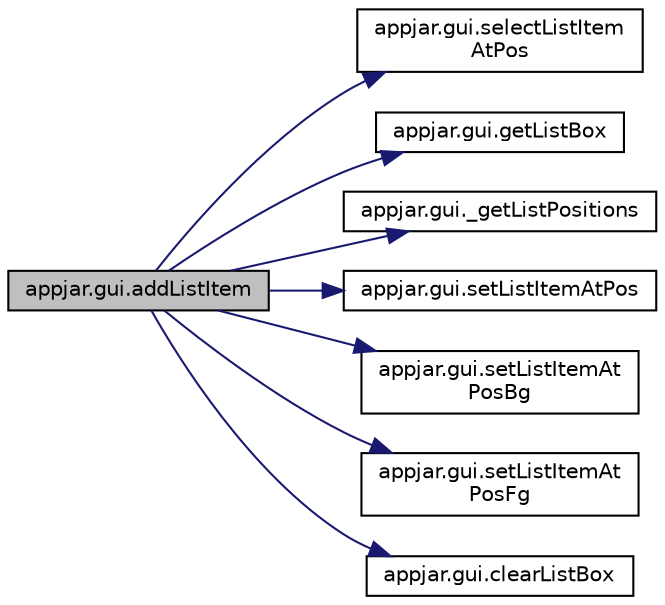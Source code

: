digraph "appjar.gui.addListItem"
{
  edge [fontname="Helvetica",fontsize="10",labelfontname="Helvetica",labelfontsize="10"];
  node [fontname="Helvetica",fontsize="10",shape=record];
  rankdir="LR";
  Node645 [label="appjar.gui.addListItem",height=0.2,width=0.4,color="black", fillcolor="grey75", style="filled", fontcolor="black"];
  Node645 -> Node646 [color="midnightblue",fontsize="10",style="solid",fontname="Helvetica"];
  Node646 [label="appjar.gui.selectListItem\lAtPos",height=0.2,width=0.4,color="black", fillcolor="white", style="filled",URL="$classappjar_1_1gui.html#a4f24bf3600063033168c17f772669e82"];
  Node645 -> Node647 [color="midnightblue",fontsize="10",style="solid",fontname="Helvetica"];
  Node647 [label="appjar.gui.getListBox",height=0.2,width=0.4,color="black", fillcolor="white", style="filled",URL="$classappjar_1_1gui.html#a6266e455fb9947064f36990417ab9e70"];
  Node645 -> Node648 [color="midnightblue",fontsize="10",style="solid",fontname="Helvetica"];
  Node648 [label="appjar.gui._getListPositions",height=0.2,width=0.4,color="black", fillcolor="white", style="filled",URL="$classappjar_1_1gui.html#a57079d89d8ea67686d1db24682dc8165"];
  Node645 -> Node649 [color="midnightblue",fontsize="10",style="solid",fontname="Helvetica"];
  Node649 [label="appjar.gui.setListItemAtPos",height=0.2,width=0.4,color="black", fillcolor="white", style="filled",URL="$classappjar_1_1gui.html#a1810c5744b707ca66a8fbfab674d53a7"];
  Node645 -> Node650 [color="midnightblue",fontsize="10",style="solid",fontname="Helvetica"];
  Node650 [label="appjar.gui.setListItemAt\lPosBg",height=0.2,width=0.4,color="black", fillcolor="white", style="filled",URL="$classappjar_1_1gui.html#ae2358c02497b72a3f1ea99d1ee9bc035"];
  Node645 -> Node651 [color="midnightblue",fontsize="10",style="solid",fontname="Helvetica"];
  Node651 [label="appjar.gui.setListItemAt\lPosFg",height=0.2,width=0.4,color="black", fillcolor="white", style="filled",URL="$classappjar_1_1gui.html#adb5947f72da1f0d7f980c116263ceb6d"];
  Node645 -> Node652 [color="midnightblue",fontsize="10",style="solid",fontname="Helvetica"];
  Node652 [label="appjar.gui.clearListBox",height=0.2,width=0.4,color="black", fillcolor="white", style="filled",URL="$classappjar_1_1gui.html#a0ff7f69ddcaeba898a6ced9f51f2d4a5"];
}
